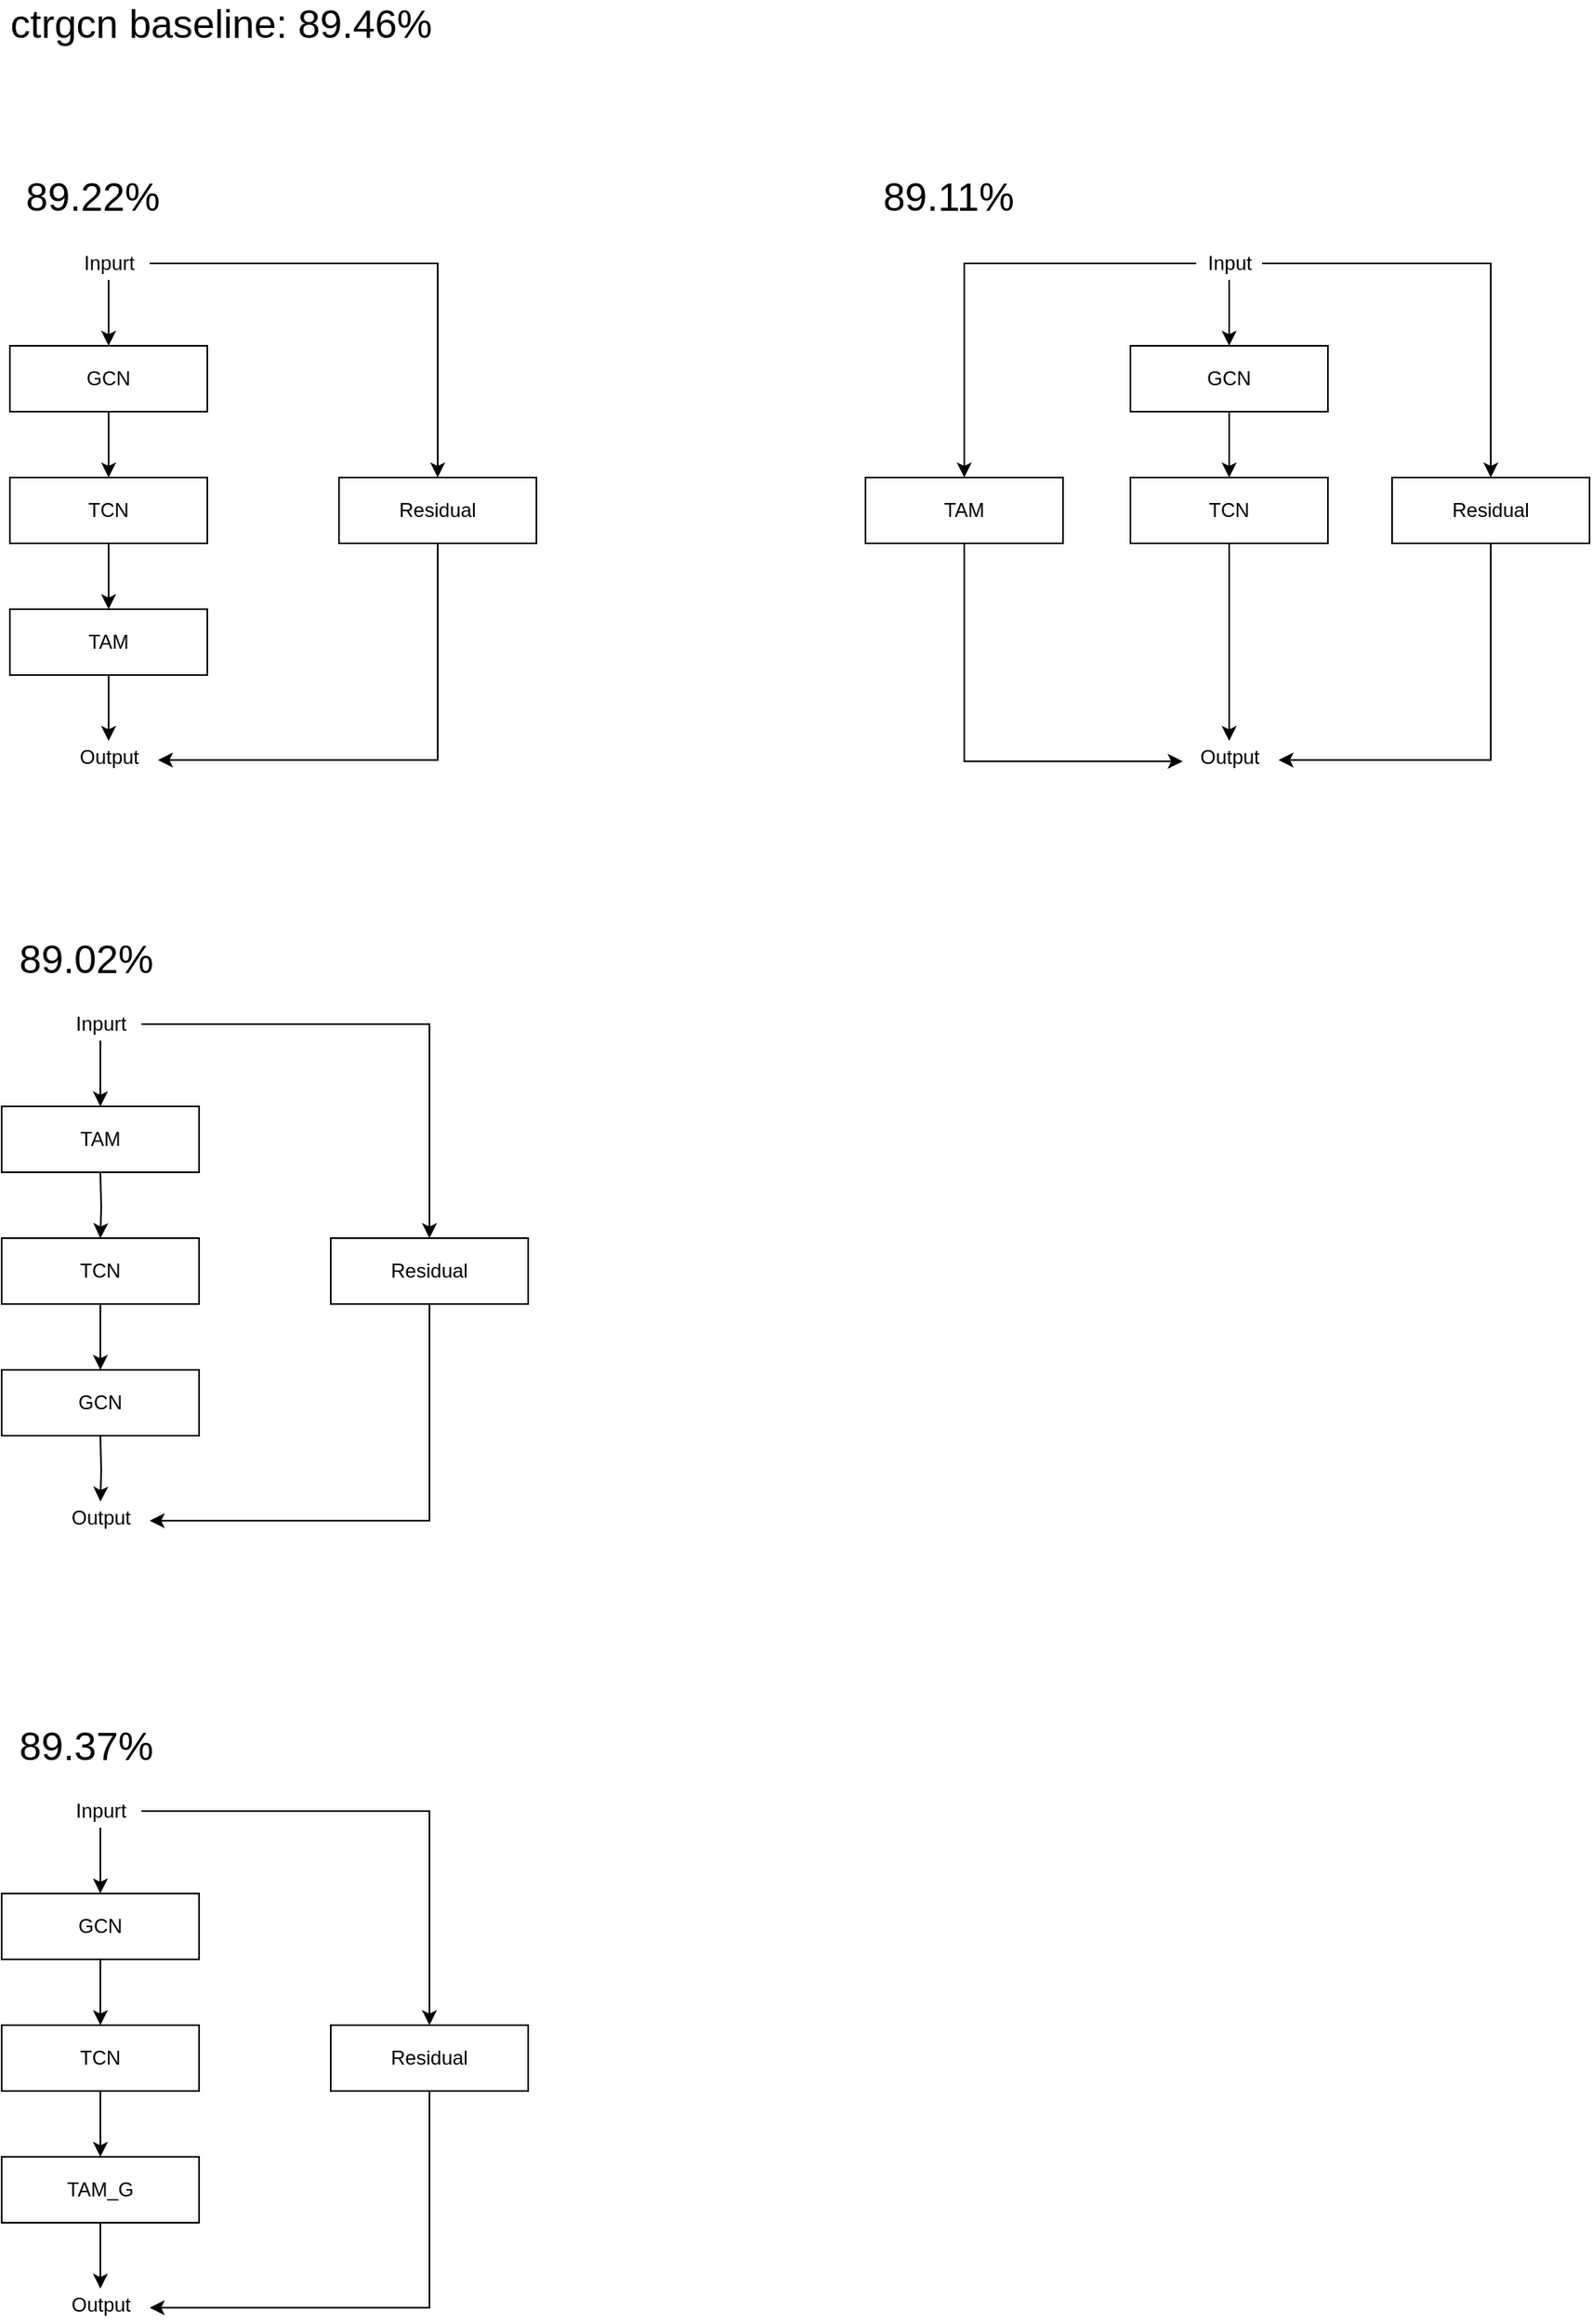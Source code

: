 <mxfile version="13.7.3" type="device"><diagram id="svk0gb4P8KoJ61sLv_JA" name="Page-1"><mxGraphModel dx="1127" dy="1238" grid="0" gridSize="10" guides="1" tooltips="1" connect="1" arrows="1" fold="1" page="0" pageScale="1" pageWidth="827" pageHeight="1169" math="0" shadow="0"><root><mxCell id="0"/><mxCell id="1" parent="0"/><mxCell id="BusK4UYXtYSAoTHAULHh-6" style="edgeStyle=orthogonalEdgeStyle;rounded=0;orthogonalLoop=1;jettySize=auto;html=1;entryX=0.5;entryY=0;entryDx=0;entryDy=0;" edge="1" parent="1" source="BusK4UYXtYSAoTHAULHh-1" target="BusK4UYXtYSAoTHAULHh-3"><mxGeometry relative="1" as="geometry"/></mxCell><mxCell id="BusK4UYXtYSAoTHAULHh-1" value="GCN" style="rounded=0;whiteSpace=wrap;html=1;" vertex="1" parent="1"><mxGeometry x="240" y="120" width="120" height="40" as="geometry"/></mxCell><mxCell id="BusK4UYXtYSAoTHAULHh-7" style="edgeStyle=orthogonalEdgeStyle;rounded=0;orthogonalLoop=1;jettySize=auto;html=1;entryX=0.5;entryY=0;entryDx=0;entryDy=0;" edge="1" parent="1" source="BusK4UYXtYSAoTHAULHh-3" target="BusK4UYXtYSAoTHAULHh-5"><mxGeometry relative="1" as="geometry"/></mxCell><mxCell id="BusK4UYXtYSAoTHAULHh-3" value="TCN" style="rounded=0;whiteSpace=wrap;html=1;" vertex="1" parent="1"><mxGeometry x="240" y="200" width="120" height="40" as="geometry"/></mxCell><mxCell id="BusK4UYXtYSAoTHAULHh-12" style="edgeStyle=orthogonalEdgeStyle;rounded=0;orthogonalLoop=1;jettySize=auto;html=1;entryX=1.1;entryY=0.58;entryDx=0;entryDy=0;entryPerimeter=0;" edge="1" parent="1" source="BusK4UYXtYSAoTHAULHh-4" target="BusK4UYXtYSAoTHAULHh-10"><mxGeometry relative="1" as="geometry"><Array as="points"><mxPoint x="500" y="372"/></Array></mxGeometry></mxCell><mxCell id="BusK4UYXtYSAoTHAULHh-4" value="Residual" style="rounded=0;whiteSpace=wrap;html=1;" vertex="1" parent="1"><mxGeometry x="440" y="200" width="120" height="40" as="geometry"/></mxCell><mxCell id="BusK4UYXtYSAoTHAULHh-11" style="edgeStyle=orthogonalEdgeStyle;rounded=0;orthogonalLoop=1;jettySize=auto;html=1;" edge="1" parent="1" source="BusK4UYXtYSAoTHAULHh-5" target="BusK4UYXtYSAoTHAULHh-10"><mxGeometry relative="1" as="geometry"/></mxCell><mxCell id="BusK4UYXtYSAoTHAULHh-5" value="TAM" style="rounded=0;whiteSpace=wrap;html=1;" vertex="1" parent="1"><mxGeometry x="240" y="280" width="120" height="40" as="geometry"/></mxCell><mxCell id="BusK4UYXtYSAoTHAULHh-9" style="edgeStyle=orthogonalEdgeStyle;rounded=0;orthogonalLoop=1;jettySize=auto;html=1;entryX=0.5;entryY=0;entryDx=0;entryDy=0;" edge="1" parent="1" source="BusK4UYXtYSAoTHAULHh-8" target="BusK4UYXtYSAoTHAULHh-4"><mxGeometry relative="1" as="geometry"/></mxCell><mxCell id="BusK4UYXtYSAoTHAULHh-13" style="edgeStyle=orthogonalEdgeStyle;rounded=0;orthogonalLoop=1;jettySize=auto;html=1;entryX=0.5;entryY=0;entryDx=0;entryDy=0;" edge="1" parent="1" source="BusK4UYXtYSAoTHAULHh-8" target="BusK4UYXtYSAoTHAULHh-1"><mxGeometry relative="1" as="geometry"/></mxCell><mxCell id="BusK4UYXtYSAoTHAULHh-8" value="Inpurt" style="text;html=1;align=center;verticalAlign=middle;resizable=0;points=[];autosize=1;" vertex="1" parent="1"><mxGeometry x="275" y="60" width="50" height="20" as="geometry"/></mxCell><mxCell id="BusK4UYXtYSAoTHAULHh-10" value="Output" style="text;html=1;align=center;verticalAlign=middle;resizable=0;points=[];autosize=1;" vertex="1" parent="1"><mxGeometry x="275" y="360" width="50" height="20" as="geometry"/></mxCell><mxCell id="BusK4UYXtYSAoTHAULHh-14" style="edgeStyle=orthogonalEdgeStyle;rounded=0;orthogonalLoop=1;jettySize=auto;html=1;entryX=0.5;entryY=0;entryDx=0;entryDy=0;" edge="1" parent="1" source="BusK4UYXtYSAoTHAULHh-15" target="BusK4UYXtYSAoTHAULHh-17"><mxGeometry relative="1" as="geometry"/></mxCell><mxCell id="BusK4UYXtYSAoTHAULHh-15" value="GCN" style="rounded=0;whiteSpace=wrap;html=1;" vertex="1" parent="1"><mxGeometry x="921" y="120" width="120" height="40" as="geometry"/></mxCell><mxCell id="BusK4UYXtYSAoTHAULHh-28" style="edgeStyle=orthogonalEdgeStyle;rounded=0;orthogonalLoop=1;jettySize=auto;html=1;" edge="1" parent="1" source="BusK4UYXtYSAoTHAULHh-17" target="BusK4UYXtYSAoTHAULHh-25"><mxGeometry relative="1" as="geometry"/></mxCell><mxCell id="BusK4UYXtYSAoTHAULHh-17" value="TCN" style="rounded=0;whiteSpace=wrap;html=1;" vertex="1" parent="1"><mxGeometry x="921" y="200" width="120" height="40" as="geometry"/></mxCell><mxCell id="BusK4UYXtYSAoTHAULHh-18" style="edgeStyle=orthogonalEdgeStyle;rounded=0;orthogonalLoop=1;jettySize=auto;html=1;entryX=1.1;entryY=0.58;entryDx=0;entryDy=0;entryPerimeter=0;" edge="1" parent="1" source="BusK4UYXtYSAoTHAULHh-19" target="BusK4UYXtYSAoTHAULHh-25"><mxGeometry relative="1" as="geometry"><Array as="points"><mxPoint x="1140" y="372"/></Array></mxGeometry></mxCell><mxCell id="BusK4UYXtYSAoTHAULHh-19" value="Residual" style="rounded=0;whiteSpace=wrap;html=1;" vertex="1" parent="1"><mxGeometry x="1080" y="200" width="120" height="40" as="geometry"/></mxCell><mxCell id="BusK4UYXtYSAoTHAULHh-27" style="edgeStyle=orthogonalEdgeStyle;rounded=0;orthogonalLoop=1;jettySize=auto;html=1;entryX=-0.065;entryY=0.62;entryDx=0;entryDy=0;entryPerimeter=0;" edge="1" parent="1" source="BusK4UYXtYSAoTHAULHh-21" target="BusK4UYXtYSAoTHAULHh-25"><mxGeometry relative="1" as="geometry"><Array as="points"><mxPoint x="820" y="372"/></Array></mxGeometry></mxCell><mxCell id="BusK4UYXtYSAoTHAULHh-21" value="TAM" style="rounded=0;whiteSpace=wrap;html=1;" vertex="1" parent="1"><mxGeometry x="760" y="200" width="120" height="40" as="geometry"/></mxCell><mxCell id="BusK4UYXtYSAoTHAULHh-22" style="edgeStyle=orthogonalEdgeStyle;rounded=0;orthogonalLoop=1;jettySize=auto;html=1;entryX=0.5;entryY=0;entryDx=0;entryDy=0;" edge="1" parent="1" source="BusK4UYXtYSAoTHAULHh-24" target="BusK4UYXtYSAoTHAULHh-19"><mxGeometry relative="1" as="geometry"/></mxCell><mxCell id="BusK4UYXtYSAoTHAULHh-23" style="edgeStyle=orthogonalEdgeStyle;rounded=0;orthogonalLoop=1;jettySize=auto;html=1;entryX=0.5;entryY=0;entryDx=0;entryDy=0;" edge="1" parent="1" source="BusK4UYXtYSAoTHAULHh-24" target="BusK4UYXtYSAoTHAULHh-15"><mxGeometry relative="1" as="geometry"/></mxCell><mxCell id="BusK4UYXtYSAoTHAULHh-26" style="edgeStyle=orthogonalEdgeStyle;rounded=0;orthogonalLoop=1;jettySize=auto;html=1;" edge="1" parent="1" source="BusK4UYXtYSAoTHAULHh-24" target="BusK4UYXtYSAoTHAULHh-21"><mxGeometry relative="1" as="geometry"/></mxCell><mxCell id="BusK4UYXtYSAoTHAULHh-24" value="Input" style="text;html=1;align=center;verticalAlign=middle;resizable=0;points=[];autosize=1;" vertex="1" parent="1"><mxGeometry x="961" y="60" width="40" height="20" as="geometry"/></mxCell><mxCell id="BusK4UYXtYSAoTHAULHh-25" value="Output" style="text;html=1;align=center;verticalAlign=middle;resizable=0;points=[];autosize=1;" vertex="1" parent="1"><mxGeometry x="956" y="360" width="50" height="20" as="geometry"/></mxCell><mxCell id="BusK4UYXtYSAoTHAULHh-29" value="&lt;font style=&quot;font-size: 24px&quot;&gt;89.22%&lt;/font&gt;" style="text;html=1;align=center;verticalAlign=middle;resizable=0;points=[];autosize=1;" vertex="1" parent="1"><mxGeometry x="240" y="20" width="100" height="20" as="geometry"/></mxCell><mxCell id="BusK4UYXtYSAoTHAULHh-30" value="&lt;font style=&quot;font-size: 24px&quot;&gt;89.11%&lt;/font&gt;" style="text;html=1;align=center;verticalAlign=middle;resizable=0;points=[];autosize=1;" vertex="1" parent="1"><mxGeometry x="760" y="20" width="100" height="20" as="geometry"/></mxCell><mxCell id="BusK4UYXtYSAoTHAULHh-31" value="&lt;font style=&quot;font-size: 24px&quot;&gt;ctrgcn baseline: 89.46%&lt;/font&gt;" style="text;html=1;align=center;verticalAlign=middle;resizable=0;points=[];autosize=1;" vertex="1" parent="1"><mxGeometry x="235" y="-86" width="266" height="22" as="geometry"/></mxCell><mxCell id="BusK4UYXtYSAoTHAULHh-45" style="edgeStyle=orthogonalEdgeStyle;rounded=0;orthogonalLoop=1;jettySize=auto;html=1;entryX=0.5;entryY=0;entryDx=0;entryDy=0;" edge="1" parent="1" target="BusK4UYXtYSAoTHAULHh-48"><mxGeometry relative="1" as="geometry"><mxPoint x="295" y="622" as="sourcePoint"/></mxGeometry></mxCell><mxCell id="BusK4UYXtYSAoTHAULHh-47" style="edgeStyle=orthogonalEdgeStyle;rounded=0;orthogonalLoop=1;jettySize=auto;html=1;entryX=0.5;entryY=0;entryDx=0;entryDy=0;" edge="1" parent="1" source="BusK4UYXtYSAoTHAULHh-48"><mxGeometry relative="1" as="geometry"><mxPoint x="295" y="742" as="targetPoint"/></mxGeometry></mxCell><mxCell id="BusK4UYXtYSAoTHAULHh-48" value="TCN" style="rounded=0;whiteSpace=wrap;html=1;" vertex="1" parent="1"><mxGeometry x="235" y="662" width="120" height="40" as="geometry"/></mxCell><mxCell id="BusK4UYXtYSAoTHAULHh-49" style="edgeStyle=orthogonalEdgeStyle;rounded=0;orthogonalLoop=1;jettySize=auto;html=1;entryX=1.1;entryY=0.58;entryDx=0;entryDy=0;entryPerimeter=0;" edge="1" parent="1" source="BusK4UYXtYSAoTHAULHh-50" target="BusK4UYXtYSAoTHAULHh-56"><mxGeometry relative="1" as="geometry"><Array as="points"><mxPoint x="495" y="834"/></Array></mxGeometry></mxCell><mxCell id="BusK4UYXtYSAoTHAULHh-50" value="Residual" style="rounded=0;whiteSpace=wrap;html=1;" vertex="1" parent="1"><mxGeometry x="435" y="662" width="120" height="40" as="geometry"/></mxCell><mxCell id="BusK4UYXtYSAoTHAULHh-51" style="edgeStyle=orthogonalEdgeStyle;rounded=0;orthogonalLoop=1;jettySize=auto;html=1;" edge="1" parent="1" target="BusK4UYXtYSAoTHAULHh-56"><mxGeometry relative="1" as="geometry"><mxPoint x="295" y="782" as="sourcePoint"/></mxGeometry></mxCell><mxCell id="BusK4UYXtYSAoTHAULHh-53" style="edgeStyle=orthogonalEdgeStyle;rounded=0;orthogonalLoop=1;jettySize=auto;html=1;entryX=0.5;entryY=0;entryDx=0;entryDy=0;" edge="1" parent="1" source="BusK4UYXtYSAoTHAULHh-55" target="BusK4UYXtYSAoTHAULHh-50"><mxGeometry relative="1" as="geometry"/></mxCell><mxCell id="BusK4UYXtYSAoTHAULHh-54" style="edgeStyle=orthogonalEdgeStyle;rounded=0;orthogonalLoop=1;jettySize=auto;html=1;entryX=0.5;entryY=0;entryDx=0;entryDy=0;" edge="1" parent="1" source="BusK4UYXtYSAoTHAULHh-55"><mxGeometry relative="1" as="geometry"><mxPoint x="295" y="582" as="targetPoint"/></mxGeometry></mxCell><mxCell id="BusK4UYXtYSAoTHAULHh-55" value="Inpurt" style="text;html=1;align=center;verticalAlign=middle;resizable=0;points=[];autosize=1;" vertex="1" parent="1"><mxGeometry x="270" y="522" width="50" height="20" as="geometry"/></mxCell><mxCell id="BusK4UYXtYSAoTHAULHh-56" value="Output" style="text;html=1;align=center;verticalAlign=middle;resizable=0;points=[];autosize=1;" vertex="1" parent="1"><mxGeometry x="270" y="822" width="50" height="20" as="geometry"/></mxCell><mxCell id="BusK4UYXtYSAoTHAULHh-57" value="&lt;font style=&quot;font-size: 24px&quot;&gt;89.02%&lt;/font&gt;" style="text;html=1;align=center;verticalAlign=middle;resizable=0;points=[];autosize=1;" vertex="1" parent="1"><mxGeometry x="240" y="481" width="91" height="23" as="geometry"/></mxCell><mxCell id="BusK4UYXtYSAoTHAULHh-58" value="TAM" style="rounded=0;whiteSpace=wrap;html=1;" vertex="1" parent="1"><mxGeometry x="235" y="582" width="120" height="40" as="geometry"/></mxCell><mxCell id="BusK4UYXtYSAoTHAULHh-59" value="GCN" style="rounded=0;whiteSpace=wrap;html=1;" vertex="1" parent="1"><mxGeometry x="235" y="742" width="120" height="40" as="geometry"/></mxCell><mxCell id="BusK4UYXtYSAoTHAULHh-60" style="edgeStyle=orthogonalEdgeStyle;rounded=0;orthogonalLoop=1;jettySize=auto;html=1;entryX=0.5;entryY=0;entryDx=0;entryDy=0;" edge="1" parent="1" source="BusK4UYXtYSAoTHAULHh-61" target="BusK4UYXtYSAoTHAULHh-63"><mxGeometry relative="1" as="geometry"/></mxCell><mxCell id="BusK4UYXtYSAoTHAULHh-61" value="GCN" style="rounded=0;whiteSpace=wrap;html=1;" vertex="1" parent="1"><mxGeometry x="235" y="1060" width="120" height="40" as="geometry"/></mxCell><mxCell id="BusK4UYXtYSAoTHAULHh-62" style="edgeStyle=orthogonalEdgeStyle;rounded=0;orthogonalLoop=1;jettySize=auto;html=1;entryX=0.5;entryY=0;entryDx=0;entryDy=0;" edge="1" parent="1" source="BusK4UYXtYSAoTHAULHh-63" target="BusK4UYXtYSAoTHAULHh-67"><mxGeometry relative="1" as="geometry"/></mxCell><mxCell id="BusK4UYXtYSAoTHAULHh-63" value="TCN" style="rounded=0;whiteSpace=wrap;html=1;" vertex="1" parent="1"><mxGeometry x="235" y="1140" width="120" height="40" as="geometry"/></mxCell><mxCell id="BusK4UYXtYSAoTHAULHh-64" style="edgeStyle=orthogonalEdgeStyle;rounded=0;orthogonalLoop=1;jettySize=auto;html=1;entryX=1.1;entryY=0.58;entryDx=0;entryDy=0;entryPerimeter=0;" edge="1" parent="1" source="BusK4UYXtYSAoTHAULHh-65" target="BusK4UYXtYSAoTHAULHh-71"><mxGeometry relative="1" as="geometry"><Array as="points"><mxPoint x="495" y="1312"/></Array></mxGeometry></mxCell><mxCell id="BusK4UYXtYSAoTHAULHh-65" value="Residual" style="rounded=0;whiteSpace=wrap;html=1;" vertex="1" parent="1"><mxGeometry x="435" y="1140" width="120" height="40" as="geometry"/></mxCell><mxCell id="BusK4UYXtYSAoTHAULHh-66" style="edgeStyle=orthogonalEdgeStyle;rounded=0;orthogonalLoop=1;jettySize=auto;html=1;" edge="1" parent="1" source="BusK4UYXtYSAoTHAULHh-67" target="BusK4UYXtYSAoTHAULHh-71"><mxGeometry relative="1" as="geometry"/></mxCell><mxCell id="BusK4UYXtYSAoTHAULHh-67" value="TAM_G" style="rounded=0;whiteSpace=wrap;html=1;" vertex="1" parent="1"><mxGeometry x="235" y="1220" width="120" height="40" as="geometry"/></mxCell><mxCell id="BusK4UYXtYSAoTHAULHh-68" style="edgeStyle=orthogonalEdgeStyle;rounded=0;orthogonalLoop=1;jettySize=auto;html=1;entryX=0.5;entryY=0;entryDx=0;entryDy=0;" edge="1" parent="1" source="BusK4UYXtYSAoTHAULHh-70" target="BusK4UYXtYSAoTHAULHh-65"><mxGeometry relative="1" as="geometry"/></mxCell><mxCell id="BusK4UYXtYSAoTHAULHh-69" style="edgeStyle=orthogonalEdgeStyle;rounded=0;orthogonalLoop=1;jettySize=auto;html=1;entryX=0.5;entryY=0;entryDx=0;entryDy=0;" edge="1" parent="1" source="BusK4UYXtYSAoTHAULHh-70" target="BusK4UYXtYSAoTHAULHh-61"><mxGeometry relative="1" as="geometry"/></mxCell><mxCell id="BusK4UYXtYSAoTHAULHh-70" value="Inpurt" style="text;html=1;align=center;verticalAlign=middle;resizable=0;points=[];autosize=1;" vertex="1" parent="1"><mxGeometry x="270" y="1000" width="50" height="20" as="geometry"/></mxCell><mxCell id="BusK4UYXtYSAoTHAULHh-71" value="Output" style="text;html=1;align=center;verticalAlign=middle;resizable=0;points=[];autosize=1;" vertex="1" parent="1"><mxGeometry x="270" y="1300" width="50" height="20" as="geometry"/></mxCell><mxCell id="BusK4UYXtYSAoTHAULHh-72" value="&lt;font style=&quot;font-size: 24px&quot;&gt;89.37%&lt;/font&gt;" style="text;html=1;align=center;verticalAlign=middle;resizable=0;points=[];autosize=1;" vertex="1" parent="1"><mxGeometry x="240" y="959" width="91" height="23" as="geometry"/></mxCell></root></mxGraphModel></diagram></mxfile>